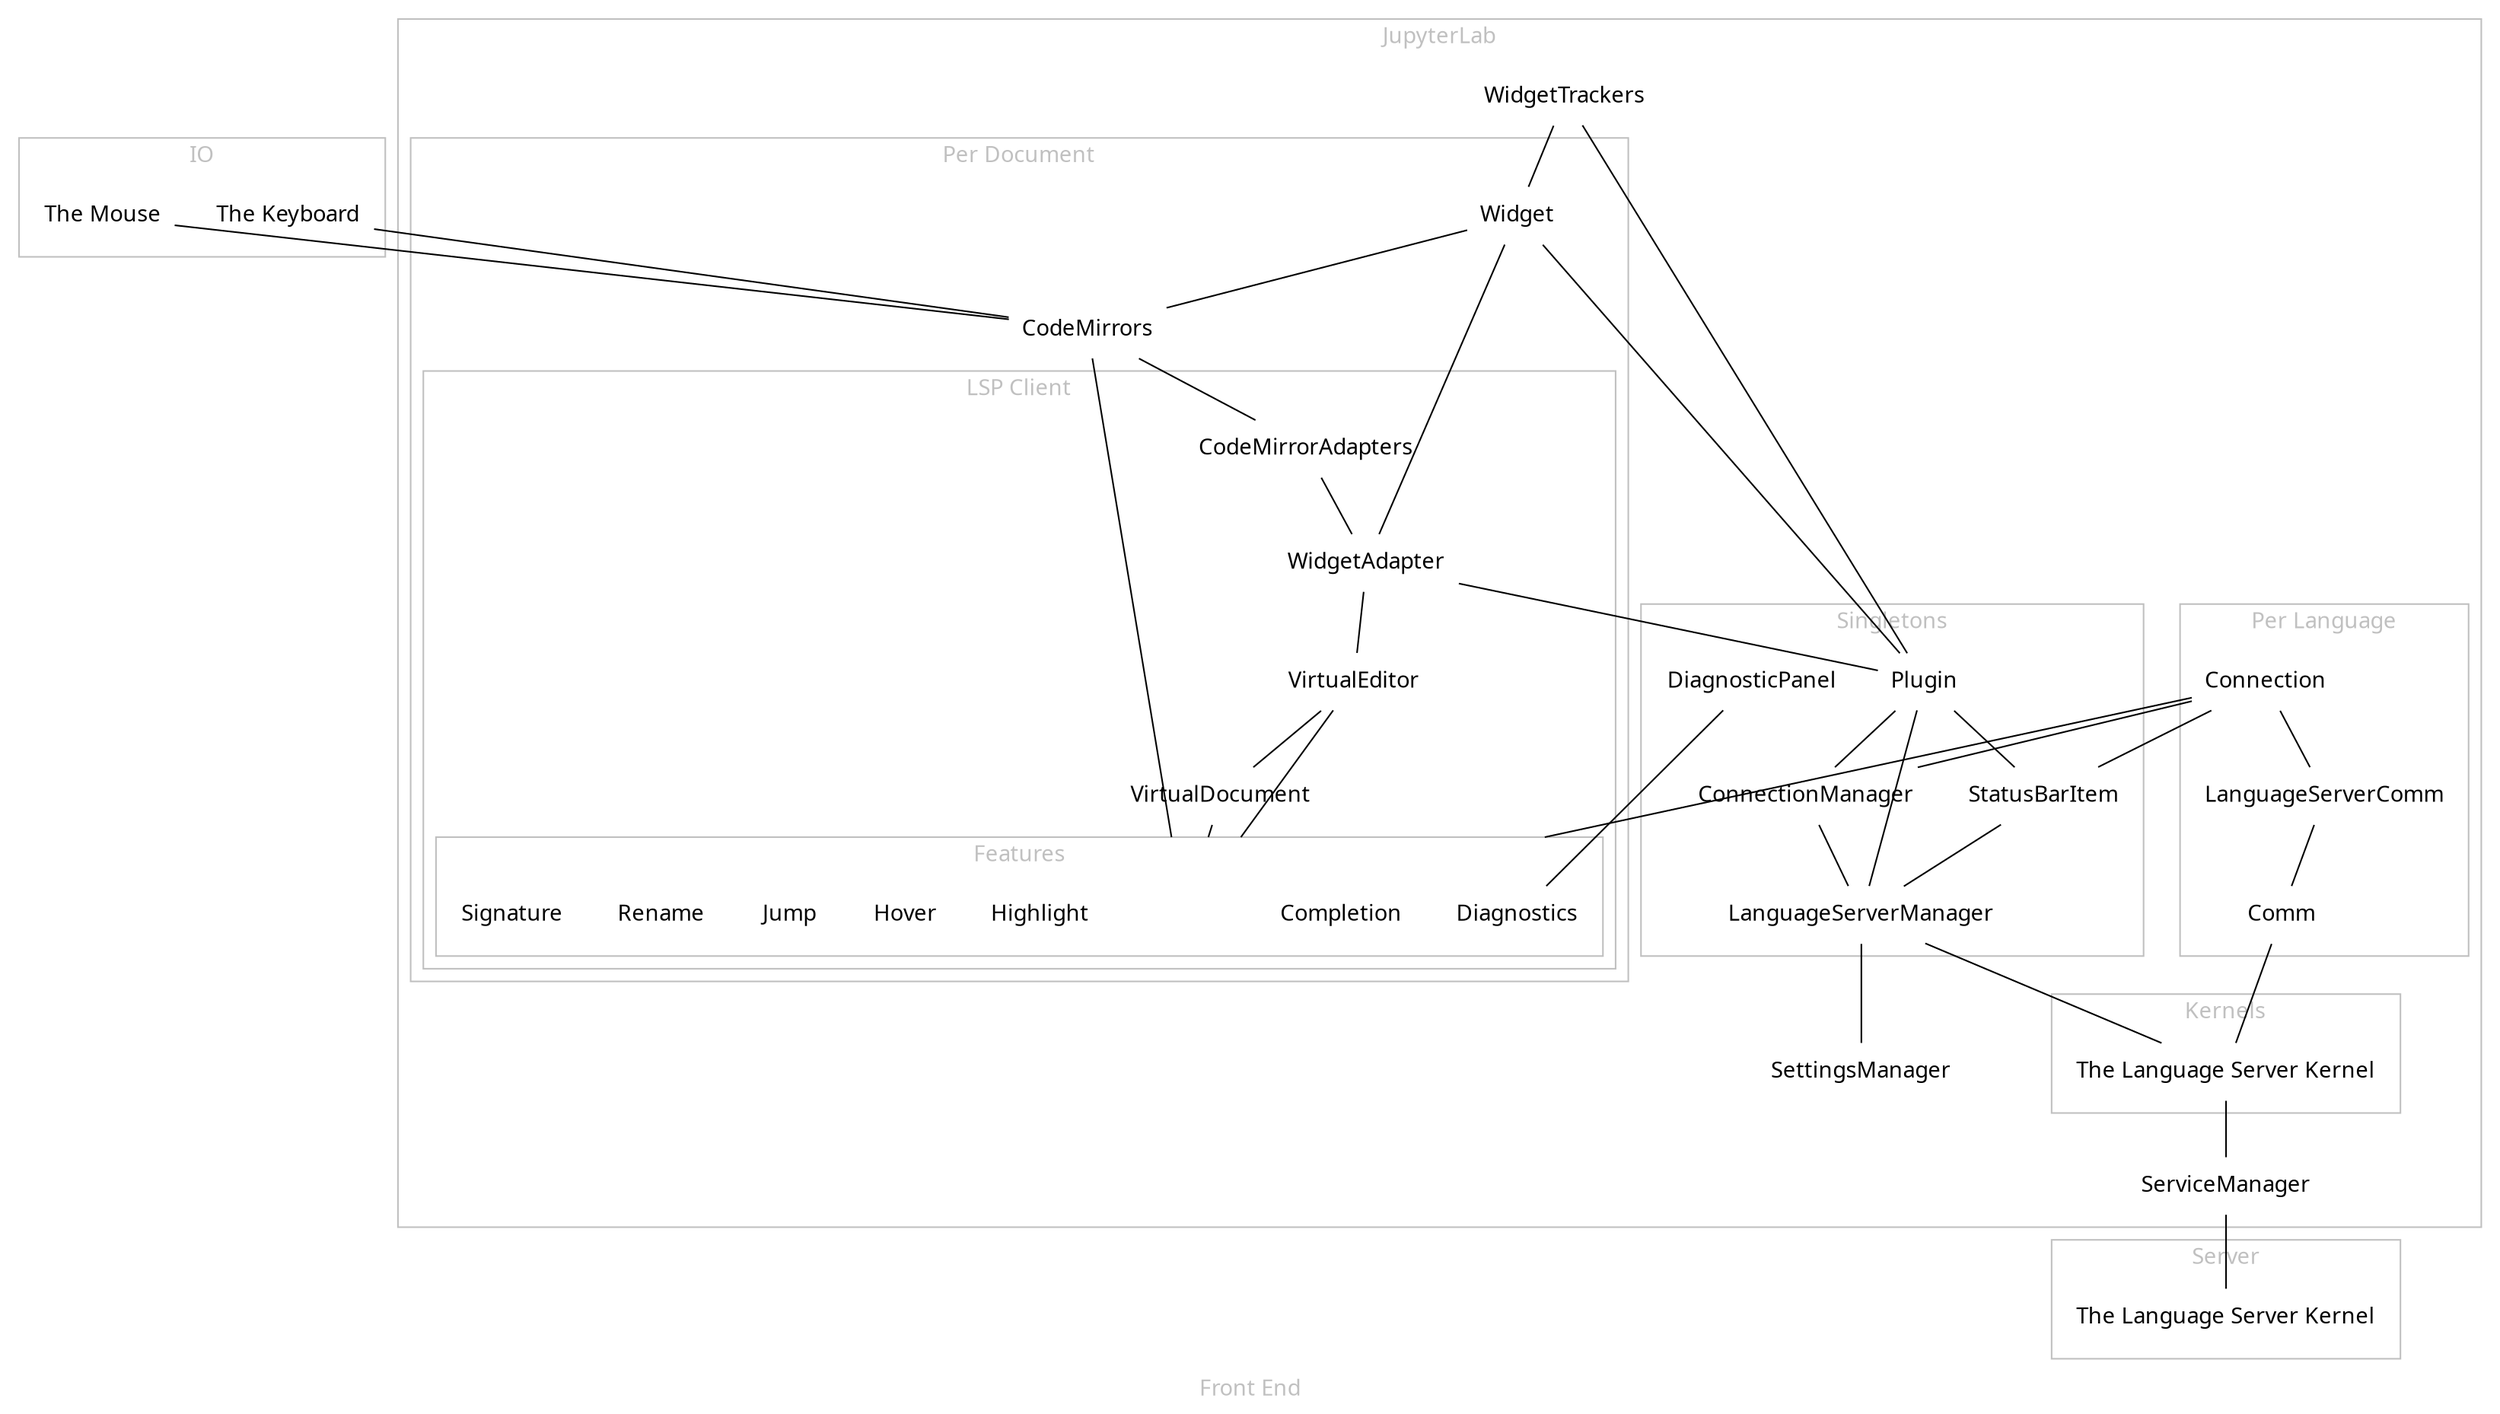 graph backend {
    label="Front End"
    splines="line"
    compound=true
    fontname="sans-serif" fontcolor=grey
    node[shape=none fontname="sans-serif"]
    edge[fontname="sans-serif"]
    graph[fontcolor=grey color=grey]

    subgraph cluster_io { label="IO"
        Keyboard[label="The Keyboard"]
        Mouse[label="The Mouse"]
    }
    subgraph cluster_server { label="Server"
        LanguageServerKernel[label="The Language Server Kernel"]
    }
    subgraph cluster_lab { label="JupyterLab"
        WidgetTrackers
        SettingsManager
        ServiceManager

        subgraph cluster_singletons { label="Singletons"
            Plugin
            StatusBarItem
            DiagnosticPanel
            ConnectionManager
            LanguageServerManager
        }

        subgraph cluster_kernels { label="Kernels"
            ClientLanguageServerKernel[label="The Language Server Kernel"]
        }

        subgraph cluster_lang {label="Per Language"
            Connection
            LanguageServerComm
            Comm
        }

        subgraph cluster_doc { label="Per Document"
            Widget
            CodeMirrors
            subgraph cluster_doc_lsp { label="LSP Client"
                WidgetAdapter
                VirtualEditor
                VirtualDocument
                CodeMirrorAdapters
                subgraph cluster_features { label="Features"
                    Feature[style=invisible]
                    Completion
                    Diagnostics
                    Highlight
                    Hover
                    Jump
                    Rename
                    Signature
                }
            }
        }
    }

    {Connection CodeMirrors VirtualDocument VirtualEditor} -- Feature[lhead=cluster_features];
    Diagnostics -- DiagnosticPanel
    Connection -- ConnectionManager -- LanguageServerManager -- ClientLanguageServerKernel
    CodeMirrors -- CodeMirrorAdapters -- WidgetAdapter
    WidgetAdapter -- VirtualEditor -- VirtualDocument
    WidgetTrackers -- {Plugin -- Widget}
    StatusBarItem -- Connection
    Widget -- WidgetAdapter -- Plugin -- StatusBarItem -- LanguageServerManager -- SettingsManager
    Widget -- CodeMirrors
    Plugin -- {ConnectionManager LanguageServerManager}
    Connection -- LanguageServerComm -- Comm -- ClientLanguageServerKernel -- ServiceManager -- LanguageServerKernel
    {Keyboard Mouse} -- CodeMirrors
}
